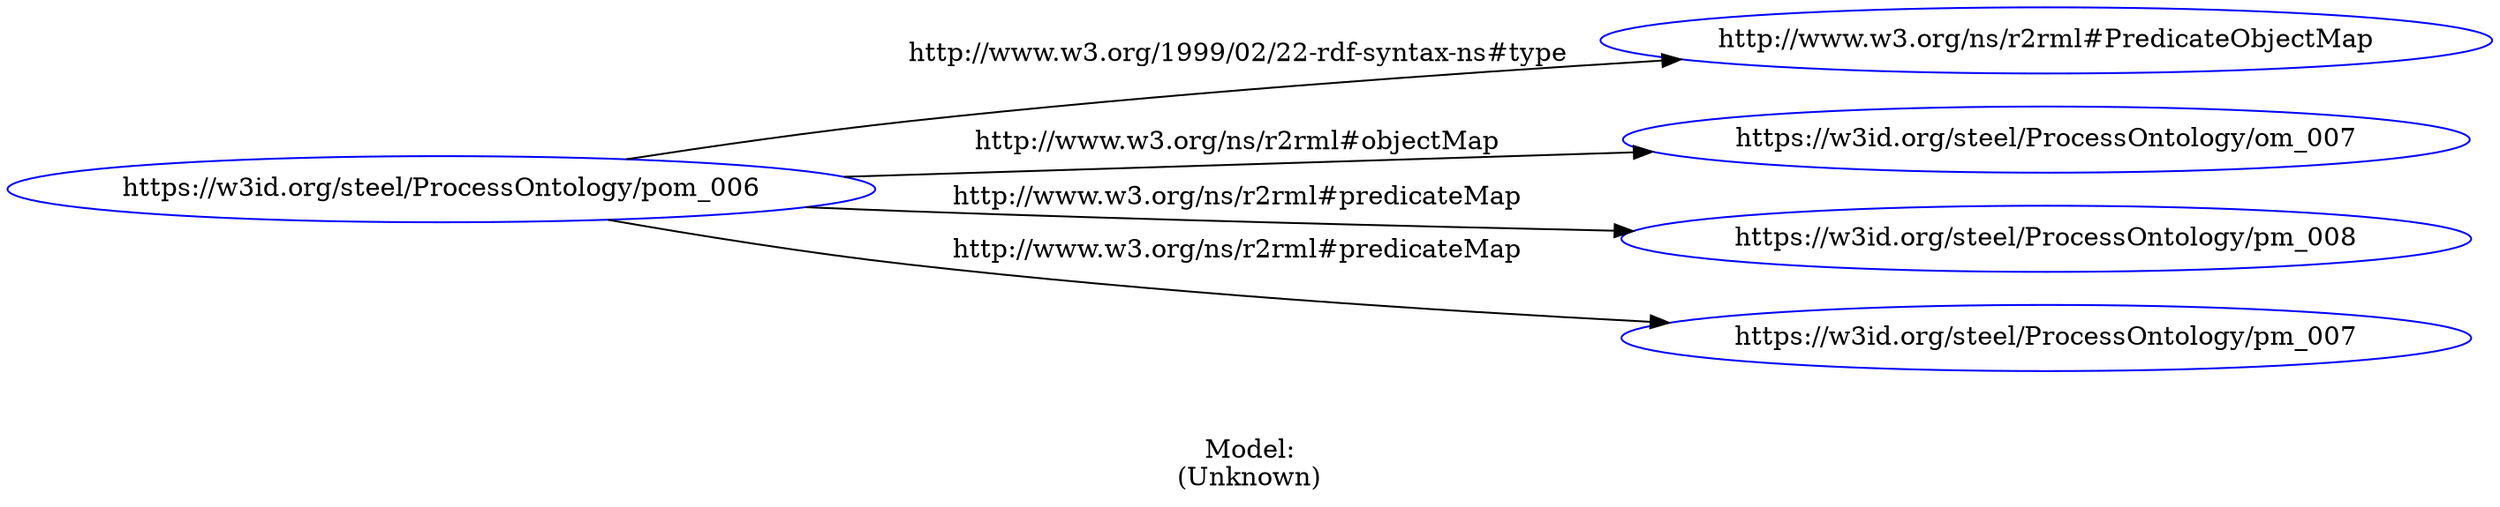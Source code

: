 digraph {
	rankdir = LR;
	charset="utf-8";

	"Rhttps://w3id.org/steel/ProcessOntology/pom_006" -> "Rhttp://www.w3.org/ns/r2rml#PredicateObjectMap" [ label="http://www.w3.org/1999/02/22-rdf-syntax-ns#type" ];
	"Rhttps://w3id.org/steel/ProcessOntology/pom_006" -> "Rhttps://w3id.org/steel/ProcessOntology/om_007" [ label="http://www.w3.org/ns/r2rml#objectMap" ];
	"Rhttps://w3id.org/steel/ProcessOntology/pom_006" -> "Rhttps://w3id.org/steel/ProcessOntology/pm_008" [ label="http://www.w3.org/ns/r2rml#predicateMap" ];
	"Rhttps://w3id.org/steel/ProcessOntology/pom_006" -> "Rhttps://w3id.org/steel/ProcessOntology/pm_007" [ label="http://www.w3.org/ns/r2rml#predicateMap" ];

	// Resources
	"Rhttps://w3id.org/steel/ProcessOntology/pom_006" [ label="https://w3id.org/steel/ProcessOntology/pom_006", shape = ellipse, color = blue ];
	"Rhttp://www.w3.org/ns/r2rml#PredicateObjectMap" [ label="http://www.w3.org/ns/r2rml#PredicateObjectMap", shape = ellipse, color = blue ];
	"Rhttps://w3id.org/steel/ProcessOntology/om_007" [ label="https://w3id.org/steel/ProcessOntology/om_007", shape = ellipse, color = blue ];
	"Rhttps://w3id.org/steel/ProcessOntology/pm_008" [ label="https://w3id.org/steel/ProcessOntology/pm_008", shape = ellipse, color = blue ];
	"Rhttps://w3id.org/steel/ProcessOntology/pm_007" [ label="https://w3id.org/steel/ProcessOntology/pm_007", shape = ellipse, color = blue ];

	// Anonymous nodes

	// Literals

	label="\n\nModel:\n(Unknown)";
}
